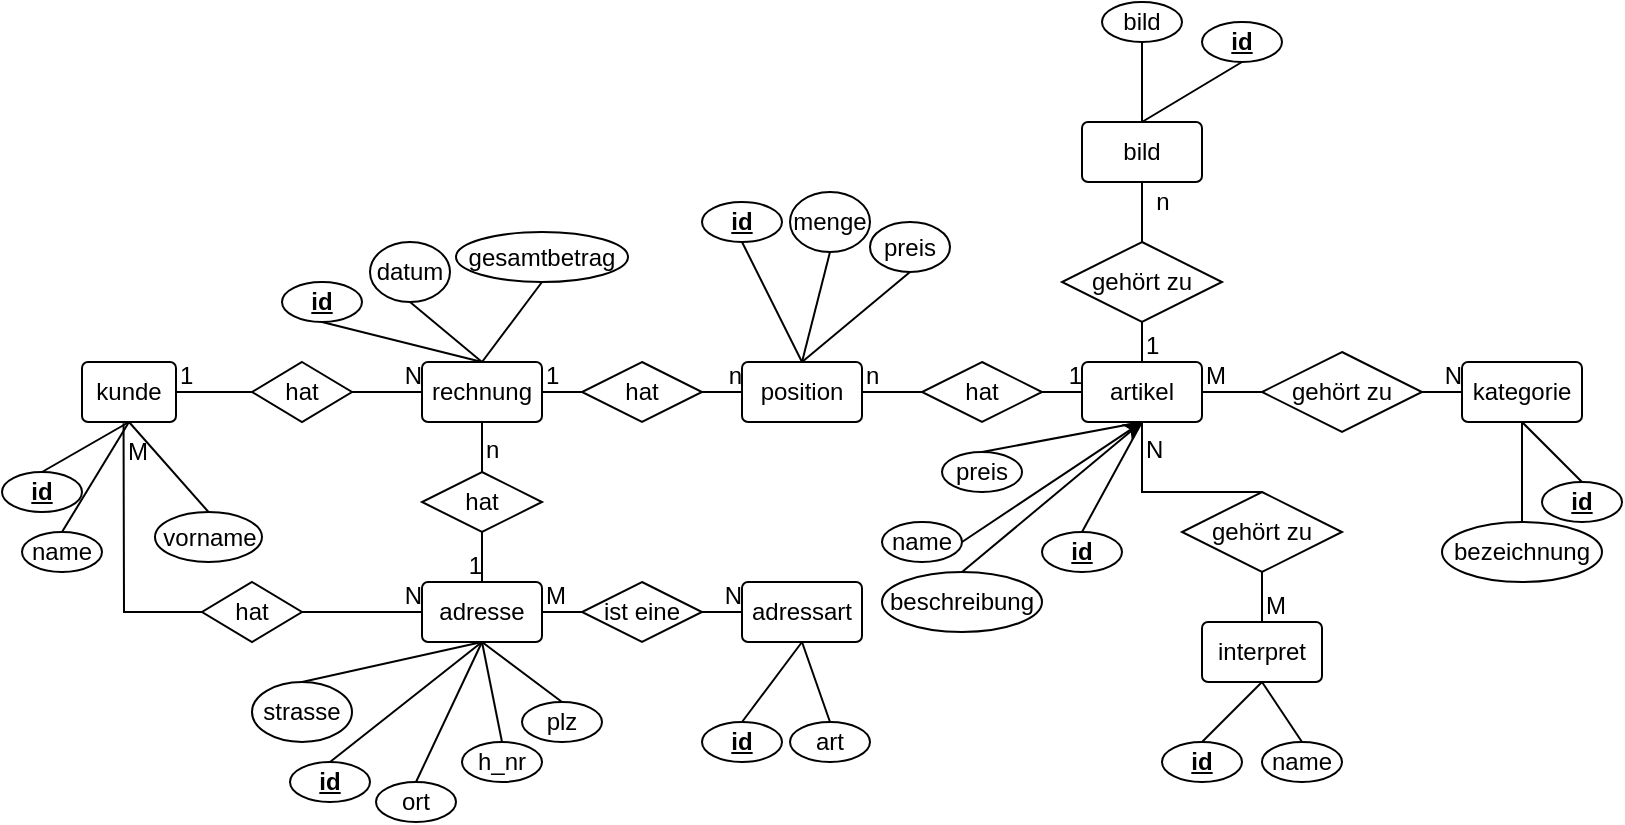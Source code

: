 <mxfile>
    <diagram id="vr4srUJITIzzSfylrd9u" name="Seite-1">
        <mxGraphModel dx="1095" dy="536" grid="1" gridSize="10" guides="1" tooltips="1" connect="1" arrows="1" fold="1" page="1" pageScale="1" pageWidth="827" pageHeight="1169" math="0" shadow="0">
            <root>
                <mxCell id="0"/>
                <mxCell id="1" parent="0"/>
                <mxCell id="MsUYOweUg_s3ruYuK0v1-1" value="artikel" style="rounded=1;arcSize=10;whiteSpace=wrap;html=1;align=center;" parent="1" vertex="1">
                    <mxGeometry x="540" y="290" width="60" height="30" as="geometry"/>
                </mxCell>
                <mxCell id="MsUYOweUg_s3ruYuK0v1-2" value="kategorie" style="rounded=1;arcSize=10;whiteSpace=wrap;html=1;align=center;" parent="1" vertex="1">
                    <mxGeometry x="730" y="290" width="60" height="30" as="geometry"/>
                </mxCell>
                <mxCell id="MsUYOweUg_s3ruYuK0v1-4" value="" style="endArrow=none;html=1;rounded=0;entryX=0.5;entryY=1;entryDx=0;entryDy=0;exitX=0.5;exitY=0;exitDx=0;exitDy=0;" parent="1" source="MsUYOweUg_s3ruYuK0v1-1" target="MsUYOweUg_s3ruYuK0v1-13" edge="1">
                    <mxGeometry relative="1" as="geometry">
                        <mxPoint x="310" y="450" as="sourcePoint"/>
                        <mxPoint x="470" y="450" as="targetPoint"/>
                    </mxGeometry>
                </mxCell>
                <mxCell id="MsUYOweUg_s3ruYuK0v1-5" value="1" style="resizable=0;html=1;align=left;verticalAlign=bottom;" parent="MsUYOweUg_s3ruYuK0v1-4" connectable="0" vertex="1">
                    <mxGeometry x="-1" relative="1" as="geometry"/>
                </mxCell>
                <mxCell id="MsUYOweUg_s3ruYuK0v1-6" value="N" style="resizable=0;html=1;align=right;verticalAlign=bottom;" parent="MsUYOweUg_s3ruYuK0v1-4" connectable="0" vertex="1">
                    <mxGeometry x="1" relative="1" as="geometry"/>
                </mxCell>
                <mxCell id="MsUYOweUg_s3ruYuK0v1-7" value="" style="endArrow=none;html=1;rounded=0;entryX=0;entryY=0.5;entryDx=0;entryDy=0;exitX=1;exitY=0.5;exitDx=0;exitDy=0;startArrow=none;" parent="1" source="MsUYOweUg_s3ruYuK0v1-3" target="MsUYOweUg_s3ruYuK0v1-2" edge="1">
                    <mxGeometry relative="1" as="geometry">
                        <mxPoint x="430" y="309.66" as="sourcePoint"/>
                        <mxPoint x="590" y="309.66" as="targetPoint"/>
                    </mxGeometry>
                </mxCell>
                <mxCell id="MsUYOweUg_s3ruYuK0v1-9" value="N" style="resizable=0;html=1;align=right;verticalAlign=bottom;" parent="MsUYOweUg_s3ruYuK0v1-7" connectable="0" vertex="1">
                    <mxGeometry x="1" relative="1" as="geometry"/>
                </mxCell>
                <mxCell id="MsUYOweUg_s3ruYuK0v1-3" value="gehört zu" style="shape=rhombus;perimeter=rhombusPerimeter;whiteSpace=wrap;html=1;align=center;" parent="1" vertex="1">
                    <mxGeometry x="630" y="285" width="80" height="40" as="geometry"/>
                </mxCell>
                <mxCell id="MsUYOweUg_s3ruYuK0v1-10" value="" style="endArrow=none;html=1;rounded=0;entryX=0;entryY=0.5;entryDx=0;entryDy=0;exitX=1;exitY=0.5;exitDx=0;exitDy=0;" parent="1" source="MsUYOweUg_s3ruYuK0v1-1" target="MsUYOweUg_s3ruYuK0v1-3" edge="1">
                    <mxGeometry relative="1" as="geometry">
                        <mxPoint x="414" y="305" as="sourcePoint"/>
                        <mxPoint x="600" y="305" as="targetPoint"/>
                    </mxGeometry>
                </mxCell>
                <mxCell id="MsUYOweUg_s3ruYuK0v1-11" value="M" style="resizable=0;html=1;align=left;verticalAlign=bottom;" parent="MsUYOweUg_s3ruYuK0v1-10" connectable="0" vertex="1">
                    <mxGeometry x="-1" relative="1" as="geometry"/>
                </mxCell>
                <mxCell id="MsUYOweUg_s3ruYuK0v1-13" value="bild" style="rounded=1;arcSize=10;whiteSpace=wrap;html=1;align=center;" parent="1" vertex="1">
                    <mxGeometry x="540" y="170" width="60" height="30" as="geometry"/>
                </mxCell>
                <mxCell id="MsUYOweUg_s3ruYuK0v1-14" value="gehört zu" style="shape=rhombus;perimeter=rhombusPerimeter;whiteSpace=wrap;html=1;align=center;" parent="1" vertex="1">
                    <mxGeometry x="530" y="230" width="80" height="40" as="geometry"/>
                </mxCell>
                <mxCell id="MsUYOweUg_s3ruYuK0v1-15" value="n" style="text;html=1;align=center;verticalAlign=middle;resizable=0;points=[];autosize=1;strokeColor=none;fillColor=none;" parent="1" vertex="1">
                    <mxGeometry x="570" y="200" width="20" height="20" as="geometry"/>
                </mxCell>
                <mxCell id="MsUYOweUg_s3ruYuK0v1-16" value="&lt;b&gt;&lt;u&gt;id&lt;/u&gt;&lt;/b&gt;" style="ellipse;whiteSpace=wrap;html=1;align=center;" parent="1" vertex="1">
                    <mxGeometry x="600" y="120" width="40" height="20" as="geometry"/>
                </mxCell>
                <mxCell id="MsUYOweUg_s3ruYuK0v1-17" value="" style="endArrow=none;html=1;rounded=0;exitX=0.5;exitY=1;exitDx=0;exitDy=0;entryX=0.5;entryY=0;entryDx=0;entryDy=0;" parent="1" source="MsUYOweUg_s3ruYuK0v1-16" target="MsUYOweUg_s3ruYuK0v1-13" edge="1">
                    <mxGeometry relative="1" as="geometry">
                        <mxPoint x="420" y="270" as="sourcePoint"/>
                        <mxPoint x="580" y="270" as="targetPoint"/>
                    </mxGeometry>
                </mxCell>
                <mxCell id="MsUYOweUg_s3ruYuK0v1-18" value="bild" style="ellipse;whiteSpace=wrap;html=1;align=center;" parent="1" vertex="1">
                    <mxGeometry x="550" y="110" width="40" height="20" as="geometry"/>
                </mxCell>
                <mxCell id="MsUYOweUg_s3ruYuK0v1-19" value="" style="endArrow=none;html=1;rounded=0;exitX=0.5;exitY=1;exitDx=0;exitDy=0;entryX=0.5;entryY=0;entryDx=0;entryDy=0;" parent="1" source="MsUYOweUg_s3ruYuK0v1-18" target="MsUYOweUg_s3ruYuK0v1-13" edge="1">
                    <mxGeometry relative="1" as="geometry">
                        <mxPoint x="350" y="260" as="sourcePoint"/>
                        <mxPoint x="500" y="160" as="targetPoint"/>
                    </mxGeometry>
                </mxCell>
                <mxCell id="MsUYOweUg_s3ruYuK0v1-20" value="&lt;b&gt;&lt;u&gt;id&lt;/u&gt;&lt;/b&gt;" style="ellipse;whiteSpace=wrap;html=1;align=center;" parent="1" vertex="1">
                    <mxGeometry x="520" y="375" width="40" height="20" as="geometry"/>
                </mxCell>
                <mxCell id="MsUYOweUg_s3ruYuK0v1-21" value="" style="endArrow=none;html=1;rounded=0;exitX=0.5;exitY=0;exitDx=0;exitDy=0;" parent="1" source="MsUYOweUg_s3ruYuK0v1-20" edge="1">
                    <mxGeometry relative="1" as="geometry">
                        <mxPoint x="430" y="500" as="sourcePoint"/>
                        <mxPoint x="570" y="320" as="targetPoint"/>
                    </mxGeometry>
                </mxCell>
                <mxCell id="MsUYOweUg_s3ruYuK0v1-22" value="name" style="ellipse;whiteSpace=wrap;html=1;align=center;" parent="1" vertex="1">
                    <mxGeometry x="630" y="480" width="40" height="20" as="geometry"/>
                </mxCell>
                <mxCell id="MsUYOweUg_s3ruYuK0v1-23" value="" style="endArrow=none;html=1;rounded=0;exitX=0.5;exitY=0;exitDx=0;exitDy=0;entryX=0.5;entryY=1;entryDx=0;entryDy=0;" parent="1" source="MsUYOweUg_s3ruYuK0v1-22" target="MsUYOweUg_s3ruYuK0v1-106" edge="1">
                    <mxGeometry relative="1" as="geometry">
                        <mxPoint x="490" y="720" as="sourcePoint"/>
                        <mxPoint x="750" y="480" as="targetPoint"/>
                    </mxGeometry>
                </mxCell>
                <mxCell id="MsUYOweUg_s3ruYuK0v1-24" value="preis" style="ellipse;whiteSpace=wrap;html=1;align=center;" parent="1" vertex="1">
                    <mxGeometry x="470" y="335" width="40" height="20" as="geometry"/>
                </mxCell>
                <mxCell id="MsUYOweUg_s3ruYuK0v1-25" value="" style="endArrow=none;html=1;rounded=0;exitX=0.5;exitY=0;exitDx=0;exitDy=0;entryX=0.5;entryY=1;entryDx=0;entryDy=0;" parent="1" source="MsUYOweUg_s3ruYuK0v1-24" target="MsUYOweUg_s3ruYuK0v1-1" edge="1">
                    <mxGeometry relative="1" as="geometry">
                        <mxPoint x="260" y="560" as="sourcePoint"/>
                        <mxPoint x="520" y="320" as="targetPoint"/>
                    </mxGeometry>
                </mxCell>
                <mxCell id="MsUYOweUg_s3ruYuK0v1-26" value="beschreibung" style="ellipse;whiteSpace=wrap;html=1;align=center;" parent="1" vertex="1">
                    <mxGeometry x="440" y="395" width="80" height="30" as="geometry"/>
                </mxCell>
                <mxCell id="MsUYOweUg_s3ruYuK0v1-27" value="" style="endArrow=none;html=1;rounded=0;exitX=0.5;exitY=0;exitDx=0;exitDy=0;entryX=0.5;entryY=1;entryDx=0;entryDy=0;" parent="1" source="MsUYOweUg_s3ruYuK0v1-26" target="MsUYOweUg_s3ruYuK0v1-1" edge="1">
                    <mxGeometry relative="1" as="geometry">
                        <mxPoint x="330" y="580" as="sourcePoint"/>
                        <mxPoint x="590" y="340" as="targetPoint"/>
                    </mxGeometry>
                </mxCell>
                <mxCell id="MsUYOweUg_s3ruYuK0v1-28" value="&lt;b&gt;&lt;u&gt;id&lt;/u&gt;&lt;/b&gt;" style="ellipse;whiteSpace=wrap;html=1;align=center;" parent="1" vertex="1">
                    <mxGeometry x="770" y="350" width="40" height="20" as="geometry"/>
                </mxCell>
                <mxCell id="MsUYOweUg_s3ruYuK0v1-29" value="" style="endArrow=none;html=1;rounded=0;exitX=0.5;exitY=0;exitDx=0;exitDy=0;entryX=0.5;entryY=1;entryDx=0;entryDy=0;" parent="1" source="MsUYOweUg_s3ruYuK0v1-28" target="MsUYOweUg_s3ruYuK0v1-2" edge="1">
                    <mxGeometry relative="1" as="geometry">
                        <mxPoint x="580" y="550" as="sourcePoint"/>
                        <mxPoint x="720" y="370" as="targetPoint"/>
                    </mxGeometry>
                </mxCell>
                <mxCell id="MsUYOweUg_s3ruYuK0v1-30" value="bezeichnung" style="ellipse;whiteSpace=wrap;html=1;align=center;" parent="1" vertex="1">
                    <mxGeometry x="720" y="370" width="80" height="30" as="geometry"/>
                </mxCell>
                <mxCell id="MsUYOweUg_s3ruYuK0v1-31" value="" style="endArrow=none;html=1;rounded=0;exitX=0.5;exitY=0;exitDx=0;exitDy=0;entryX=0.5;entryY=1;entryDx=0;entryDy=0;" parent="1" source="MsUYOweUg_s3ruYuK0v1-30" target="MsUYOweUg_s3ruYuK0v1-2" edge="1">
                    <mxGeometry relative="1" as="geometry">
                        <mxPoint x="490" y="590" as="sourcePoint"/>
                        <mxPoint x="730" y="330" as="targetPoint"/>
                    </mxGeometry>
                </mxCell>
                <mxCell id="MsUYOweUg_s3ruYuK0v1-32" value="rechnung" style="rounded=1;arcSize=10;whiteSpace=wrap;html=1;align=center;" parent="1" vertex="1">
                    <mxGeometry x="210" y="290" width="60" height="30" as="geometry"/>
                </mxCell>
                <mxCell id="MsUYOweUg_s3ruYuK0v1-33" value="position" style="rounded=1;arcSize=10;whiteSpace=wrap;html=1;align=center;" parent="1" vertex="1">
                    <mxGeometry x="370" y="290" width="60" height="30" as="geometry"/>
                </mxCell>
                <mxCell id="MsUYOweUg_s3ruYuK0v1-34" value="adresse" style="rounded=1;arcSize=10;whiteSpace=wrap;html=1;align=center;" parent="1" vertex="1">
                    <mxGeometry x="210" y="400" width="60" height="30" as="geometry"/>
                </mxCell>
                <mxCell id="MsUYOweUg_s3ruYuK0v1-35" value="adressart" style="rounded=1;arcSize=10;whiteSpace=wrap;html=1;align=center;" parent="1" vertex="1">
                    <mxGeometry x="370" y="400" width="60" height="30" as="geometry"/>
                </mxCell>
                <mxCell id="MsUYOweUg_s3ruYuK0v1-36" value="&lt;b&gt;&lt;u&gt;id&lt;/u&gt;&lt;/b&gt;" style="ellipse;whiteSpace=wrap;html=1;align=center;" parent="1" vertex="1">
                    <mxGeometry x="350" y="210" width="40" height="20" as="geometry"/>
                </mxCell>
                <mxCell id="MsUYOweUg_s3ruYuK0v1-37" value="" style="endArrow=none;html=1;rounded=0;exitX=0.5;exitY=1;exitDx=0;exitDy=0;entryX=0.5;entryY=0;entryDx=0;entryDy=0;" parent="1" source="MsUYOweUg_s3ruYuK0v1-36" target="MsUYOweUg_s3ruYuK0v1-33" edge="1">
                    <mxGeometry relative="1" as="geometry">
                        <mxPoint x="210" y="380" as="sourcePoint"/>
                        <mxPoint x="350" y="200" as="targetPoint"/>
                    </mxGeometry>
                </mxCell>
                <mxCell id="MsUYOweUg_s3ruYuK0v1-38" value="" style="endArrow=none;html=1;rounded=0;exitX=1;exitY=0.5;exitDx=0;exitDy=0;entryX=0;entryY=0.5;entryDx=0;entryDy=0;" parent="1" source="MsUYOweUg_s3ruYuK0v1-33" target="MsUYOweUg_s3ruYuK0v1-1" edge="1">
                    <mxGeometry relative="1" as="geometry">
                        <mxPoint x="420" y="270" as="sourcePoint"/>
                        <mxPoint x="580" y="270" as="targetPoint"/>
                    </mxGeometry>
                </mxCell>
                <mxCell id="MsUYOweUg_s3ruYuK0v1-39" value="n" style="resizable=0;html=1;align=left;verticalAlign=bottom;" parent="MsUYOweUg_s3ruYuK0v1-38" connectable="0" vertex="1">
                    <mxGeometry x="-1" relative="1" as="geometry"/>
                </mxCell>
                <mxCell id="MsUYOweUg_s3ruYuK0v1-40" value="1" style="resizable=0;html=1;align=right;verticalAlign=bottom;" parent="MsUYOweUg_s3ruYuK0v1-38" connectable="0" vertex="1">
                    <mxGeometry x="1" relative="1" as="geometry"/>
                </mxCell>
                <mxCell id="MsUYOweUg_s3ruYuK0v1-41" value="hat" style="shape=rhombus;perimeter=rhombusPerimeter;whiteSpace=wrap;html=1;align=center;" parent="1" vertex="1">
                    <mxGeometry x="460" y="290" width="60" height="30" as="geometry"/>
                </mxCell>
                <mxCell id="MsUYOweUg_s3ruYuK0v1-42" value="menge" style="ellipse;whiteSpace=wrap;html=1;align=center;" parent="1" vertex="1">
                    <mxGeometry x="394" y="205" width="40" height="30" as="geometry"/>
                </mxCell>
                <mxCell id="MsUYOweUg_s3ruYuK0v1-43" value="" style="endArrow=none;html=1;rounded=0;exitX=0.5;exitY=1;exitDx=0;exitDy=0;entryX=0.5;entryY=0;entryDx=0;entryDy=0;" parent="1" source="MsUYOweUg_s3ruYuK0v1-42" target="MsUYOweUg_s3ruYuK0v1-33" edge="1">
                    <mxGeometry relative="1" as="geometry">
                        <mxPoint x="160" y="380" as="sourcePoint"/>
                        <mxPoint x="470" y="140" as="targetPoint"/>
                    </mxGeometry>
                </mxCell>
                <mxCell id="MsUYOweUg_s3ruYuK0v1-44" value="preis" style="ellipse;whiteSpace=wrap;html=1;align=center;" parent="1" vertex="1">
                    <mxGeometry x="434" y="220" width="40" height="25" as="geometry"/>
                </mxCell>
                <mxCell id="MsUYOweUg_s3ruYuK0v1-45" value="" style="endArrow=none;html=1;rounded=0;exitX=0.5;exitY=1;exitDx=0;exitDy=0;entryX=0.5;entryY=0;entryDx=0;entryDy=0;" parent="1" source="MsUYOweUg_s3ruYuK0v1-44" target="MsUYOweUg_s3ruYuK0v1-33" edge="1">
                    <mxGeometry relative="1" as="geometry">
                        <mxPoint x="226" y="380" as="sourcePoint"/>
                        <mxPoint x="466" y="290" as="targetPoint"/>
                    </mxGeometry>
                </mxCell>
                <mxCell id="MsUYOweUg_s3ruYuK0v1-46" value="" style="endArrow=none;html=1;rounded=0;entryX=0;entryY=0.5;entryDx=0;entryDy=0;exitX=1;exitY=0.5;exitDx=0;exitDy=0;" parent="1" source="MsUYOweUg_s3ruYuK0v1-32" edge="1">
                    <mxGeometry relative="1" as="geometry">
                        <mxPoint x="260" y="305" as="sourcePoint"/>
                        <mxPoint x="370" y="305" as="targetPoint"/>
                    </mxGeometry>
                </mxCell>
                <mxCell id="MsUYOweUg_s3ruYuK0v1-47" value="1" style="resizable=0;html=1;align=left;verticalAlign=bottom;" parent="MsUYOweUg_s3ruYuK0v1-46" connectable="0" vertex="1">
                    <mxGeometry x="-1" relative="1" as="geometry"/>
                </mxCell>
                <mxCell id="MsUYOweUg_s3ruYuK0v1-48" value="n" style="resizable=0;html=1;align=right;verticalAlign=bottom;" parent="MsUYOweUg_s3ruYuK0v1-46" connectable="0" vertex="1">
                    <mxGeometry x="1" relative="1" as="geometry"/>
                </mxCell>
                <mxCell id="MsUYOweUg_s3ruYuK0v1-49" value="hat" style="shape=rhombus;perimeter=rhombusPerimeter;whiteSpace=wrap;html=1;align=center;" parent="1" vertex="1">
                    <mxGeometry x="290" y="290" width="60" height="30" as="geometry"/>
                </mxCell>
                <mxCell id="MsUYOweUg_s3ruYuK0v1-51" value="&lt;b&gt;&lt;u&gt;id&lt;/u&gt;&lt;/b&gt;" style="ellipse;whiteSpace=wrap;html=1;align=center;" parent="1" vertex="1">
                    <mxGeometry x="140" y="250" width="40" height="20" as="geometry"/>
                </mxCell>
                <mxCell id="MsUYOweUg_s3ruYuK0v1-52" value="" style="endArrow=none;html=1;rounded=0;exitX=0.5;exitY=1;exitDx=0;exitDy=0;entryX=0.5;entryY=0;entryDx=0;entryDy=0;" parent="1" source="MsUYOweUg_s3ruYuK0v1-51" target="MsUYOweUg_s3ruYuK0v1-32" edge="1">
                    <mxGeometry relative="1" as="geometry">
                        <mxPoint x="40" y="380" as="sourcePoint"/>
                        <mxPoint x="230" y="290" as="targetPoint"/>
                    </mxGeometry>
                </mxCell>
                <mxCell id="MsUYOweUg_s3ruYuK0v1-53" value="datum" style="ellipse;whiteSpace=wrap;html=1;align=center;" parent="1" vertex="1">
                    <mxGeometry x="184" y="230" width="40" height="30" as="geometry"/>
                </mxCell>
                <mxCell id="MsUYOweUg_s3ruYuK0v1-54" value="" style="endArrow=none;html=1;rounded=0;exitX=0.5;exitY=1;exitDx=0;exitDy=0;entryX=0.5;entryY=0;entryDx=0;entryDy=0;" parent="1" source="MsUYOweUg_s3ruYuK0v1-53" target="MsUYOweUg_s3ruYuK0v1-32" edge="1">
                    <mxGeometry relative="1" as="geometry">
                        <mxPoint x="6" y="395" as="sourcePoint"/>
                        <mxPoint x="246" y="305" as="targetPoint"/>
                    </mxGeometry>
                </mxCell>
                <mxCell id="MsUYOweUg_s3ruYuK0v1-55" value="gesamtbetrag" style="ellipse;whiteSpace=wrap;html=1;align=center;" parent="1" vertex="1">
                    <mxGeometry x="227" y="225" width="86" height="25" as="geometry"/>
                </mxCell>
                <mxCell id="MsUYOweUg_s3ruYuK0v1-56" value="" style="endArrow=none;html=1;rounded=0;exitX=0.5;exitY=1;exitDx=0;exitDy=0;entryX=0.5;entryY=0;entryDx=0;entryDy=0;" parent="1" source="MsUYOweUg_s3ruYuK0v1-55" target="MsUYOweUg_s3ruYuK0v1-32" edge="1">
                    <mxGeometry relative="1" as="geometry">
                        <mxPoint x="66" y="375" as="sourcePoint"/>
                        <mxPoint x="240" y="285" as="targetPoint"/>
                    </mxGeometry>
                </mxCell>
                <mxCell id="MsUYOweUg_s3ruYuK0v1-58" value="" style="endArrow=none;html=1;rounded=0;exitX=0.5;exitY=1;exitDx=0;exitDy=0;entryX=0.5;entryY=0;entryDx=0;entryDy=0;startArrow=none;" parent="1" source="MsUYOweUg_s3ruYuK0v1-57" target="MsUYOweUg_s3ruYuK0v1-34" edge="1">
                    <mxGeometry relative="1" as="geometry">
                        <mxPoint x="420" y="270" as="sourcePoint"/>
                        <mxPoint x="580" y="270" as="targetPoint"/>
                    </mxGeometry>
                </mxCell>
                <mxCell id="MsUYOweUg_s3ruYuK0v1-60" value="1" style="resizable=0;html=1;align=right;verticalAlign=bottom;" parent="MsUYOweUg_s3ruYuK0v1-58" connectable="0" vertex="1">
                    <mxGeometry x="1" relative="1" as="geometry"/>
                </mxCell>
                <mxCell id="MsUYOweUg_s3ruYuK0v1-57" value="hat" style="shape=rhombus;perimeter=rhombusPerimeter;whiteSpace=wrap;html=1;align=center;" parent="1" vertex="1">
                    <mxGeometry x="210" y="345" width="60" height="30" as="geometry"/>
                </mxCell>
                <mxCell id="MsUYOweUg_s3ruYuK0v1-61" value="" style="endArrow=none;html=1;rounded=0;exitX=0.5;exitY=1;exitDx=0;exitDy=0;entryX=0.5;entryY=0;entryDx=0;entryDy=0;" parent="1" source="MsUYOweUg_s3ruYuK0v1-32" target="MsUYOweUg_s3ruYuK0v1-57" edge="1">
                    <mxGeometry relative="1" as="geometry">
                        <mxPoint x="240" y="320" as="sourcePoint"/>
                        <mxPoint x="240" y="400" as="targetPoint"/>
                    </mxGeometry>
                </mxCell>
                <mxCell id="MsUYOweUg_s3ruYuK0v1-62" value="n" style="resizable=0;html=1;align=left;verticalAlign=top;" parent="MsUYOweUg_s3ruYuK0v1-61" connectable="0" vertex="1">
                    <mxGeometry x="-1" relative="1" as="geometry"/>
                </mxCell>
                <mxCell id="MsUYOweUg_s3ruYuK0v1-64" value="strasse" style="ellipse;whiteSpace=wrap;html=1;align=center;" parent="1" vertex="1">
                    <mxGeometry x="125" y="450" width="50" height="30" as="geometry"/>
                </mxCell>
                <mxCell id="MsUYOweUg_s3ruYuK0v1-65" value="&lt;b&gt;&lt;u&gt;id&lt;/u&gt;&lt;/b&gt;" style="ellipse;whiteSpace=wrap;html=1;align=center;" parent="1" vertex="1">
                    <mxGeometry x="350" y="470" width="40" height="20" as="geometry"/>
                </mxCell>
                <mxCell id="MsUYOweUg_s3ruYuK0v1-66" value="" style="endArrow=none;html=1;rounded=0;exitX=0.5;exitY=0;exitDx=0;exitDy=0;entryX=0.5;entryY=1;entryDx=0;entryDy=0;" parent="1" source="MsUYOweUg_s3ruYuK0v1-65" target="MsUYOweUg_s3ruYuK0v1-35" edge="1">
                    <mxGeometry relative="1" as="geometry">
                        <mxPoint x="270" y="600" as="sourcePoint"/>
                        <mxPoint x="470" y="510" as="targetPoint"/>
                    </mxGeometry>
                </mxCell>
                <mxCell id="MsUYOweUg_s3ruYuK0v1-67" value="&lt;b&gt;&lt;u&gt;id&lt;/u&gt;&lt;/b&gt;" style="ellipse;whiteSpace=wrap;html=1;align=center;" parent="1" vertex="1">
                    <mxGeometry x="144" y="490" width="40" height="20" as="geometry"/>
                </mxCell>
                <mxCell id="MsUYOweUg_s3ruYuK0v1-68" value="" style="endArrow=none;html=1;rounded=0;exitX=0.5;exitY=0;exitDx=0;exitDy=0;entryX=0.5;entryY=1;entryDx=0;entryDy=0;" parent="1" source="MsUYOweUg_s3ruYuK0v1-67" target="MsUYOweUg_s3ruYuK0v1-34" edge="1">
                    <mxGeometry relative="1" as="geometry">
                        <mxPoint x="110" y="675" as="sourcePoint"/>
                        <mxPoint x="310" y="585" as="targetPoint"/>
                    </mxGeometry>
                </mxCell>
                <mxCell id="MsUYOweUg_s3ruYuK0v1-69" value="" style="endArrow=none;html=1;rounded=0;exitX=0.5;exitY=0;exitDx=0;exitDy=0;entryX=0.5;entryY=1;entryDx=0;entryDy=0;" parent="1" source="MsUYOweUg_s3ruYuK0v1-64" target="MsUYOweUg_s3ruYuK0v1-34" edge="1">
                    <mxGeometry relative="1" as="geometry">
                        <mxPoint x="260" y="545" as="sourcePoint"/>
                        <mxPoint x="250" y="440" as="targetPoint"/>
                    </mxGeometry>
                </mxCell>
                <mxCell id="MsUYOweUg_s3ruYuK0v1-70" value="h_nr" style="ellipse;whiteSpace=wrap;html=1;align=center;" parent="1" vertex="1">
                    <mxGeometry x="230" y="480" width="40" height="20" as="geometry"/>
                </mxCell>
                <mxCell id="MsUYOweUg_s3ruYuK0v1-71" value="" style="endArrow=none;html=1;rounded=0;exitX=0.5;exitY=0;exitDx=0;exitDy=0;entryX=0.5;entryY=1;entryDx=0;entryDy=0;" parent="1" source="MsUYOweUg_s3ruYuK0v1-70" target="MsUYOweUg_s3ruYuK0v1-34" edge="1">
                    <mxGeometry relative="1" as="geometry">
                        <mxPoint x="340" y="555" as="sourcePoint"/>
                        <mxPoint x="320" y="440" as="targetPoint"/>
                    </mxGeometry>
                </mxCell>
                <mxCell id="MsUYOweUg_s3ruYuK0v1-72" value="plz" style="ellipse;whiteSpace=wrap;html=1;align=center;" parent="1" vertex="1">
                    <mxGeometry x="260" y="460" width="40" height="20" as="geometry"/>
                </mxCell>
                <mxCell id="MsUYOweUg_s3ruYuK0v1-73" value="" style="endArrow=none;html=1;rounded=0;exitX=0.5;exitY=0;exitDx=0;exitDy=0;entryX=0.5;entryY=1;entryDx=0;entryDy=0;" parent="1" source="MsUYOweUg_s3ruYuK0v1-72" target="MsUYOweUg_s3ruYuK0v1-34" edge="1">
                    <mxGeometry relative="1" as="geometry">
                        <mxPoint x="390" y="545" as="sourcePoint"/>
                        <mxPoint x="290" y="420" as="targetPoint"/>
                    </mxGeometry>
                </mxCell>
                <mxCell id="MsUYOweUg_s3ruYuK0v1-74" value="ort" style="ellipse;whiteSpace=wrap;html=1;align=center;" parent="1" vertex="1">
                    <mxGeometry x="187" y="500" width="40" height="20" as="geometry"/>
                </mxCell>
                <mxCell id="MsUYOweUg_s3ruYuK0v1-75" value="" style="endArrow=none;html=1;rounded=0;exitX=0.5;exitY=0;exitDx=0;exitDy=0;entryX=0.5;entryY=1;entryDx=0;entryDy=0;" parent="1" source="MsUYOweUg_s3ruYuK0v1-74" target="MsUYOweUg_s3ruYuK0v1-34" edge="1">
                    <mxGeometry relative="1" as="geometry">
                        <mxPoint x="364" y="595" as="sourcePoint"/>
                        <mxPoint x="264" y="470" as="targetPoint"/>
                    </mxGeometry>
                </mxCell>
                <mxCell id="MsUYOweUg_s3ruYuK0v1-77" value="art" style="ellipse;whiteSpace=wrap;html=1;align=center;" parent="1" vertex="1">
                    <mxGeometry x="394" y="470" width="40" height="20" as="geometry"/>
                </mxCell>
                <mxCell id="MsUYOweUg_s3ruYuK0v1-78" value="" style="endArrow=none;html=1;rounded=0;exitX=0.5;exitY=0;exitDx=0;exitDy=0;entryX=0.5;entryY=1;entryDx=0;entryDy=0;" parent="1" source="MsUYOweUg_s3ruYuK0v1-77" target="MsUYOweUg_s3ruYuK0v1-35" edge="1">
                    <mxGeometry relative="1" as="geometry">
                        <mxPoint x="574" y="575" as="sourcePoint"/>
                        <mxPoint x="424" y="460" as="targetPoint"/>
                    </mxGeometry>
                </mxCell>
                <mxCell id="MsUYOweUg_s3ruYuK0v1-79" value="" style="endArrow=none;html=1;rounded=0;exitX=1;exitY=0.5;exitDx=0;exitDy=0;startArrow=none;" parent="1" source="MsUYOweUg_s3ruYuK0v1-76" edge="1">
                    <mxGeometry relative="1" as="geometry">
                        <mxPoint x="224" y="414.76" as="sourcePoint"/>
                        <mxPoint x="370" y="415" as="targetPoint"/>
                    </mxGeometry>
                </mxCell>
                <mxCell id="MsUYOweUg_s3ruYuK0v1-81" value="N" style="resizable=0;html=1;align=right;verticalAlign=bottom;" parent="MsUYOweUg_s3ruYuK0v1-79" connectable="0" vertex="1">
                    <mxGeometry x="1" relative="1" as="geometry"/>
                </mxCell>
                <mxCell id="MsUYOweUg_s3ruYuK0v1-76" value="ist eine" style="shape=rhombus;perimeter=rhombusPerimeter;whiteSpace=wrap;html=1;align=center;" parent="1" vertex="1">
                    <mxGeometry x="290" y="400" width="60" height="30" as="geometry"/>
                </mxCell>
                <mxCell id="MsUYOweUg_s3ruYuK0v1-82" value="" style="endArrow=none;html=1;rounded=0;exitX=1;exitY=0.5;exitDx=0;exitDy=0;" parent="1" source="MsUYOweUg_s3ruYuK0v1-34" target="MsUYOweUg_s3ruYuK0v1-76" edge="1">
                    <mxGeometry relative="1" as="geometry">
                        <mxPoint x="270" y="415" as="sourcePoint"/>
                        <mxPoint x="370" y="415" as="targetPoint"/>
                    </mxGeometry>
                </mxCell>
                <mxCell id="MsUYOweUg_s3ruYuK0v1-83" value="M" style="resizable=0;html=1;align=left;verticalAlign=bottom;" parent="MsUYOweUg_s3ruYuK0v1-82" connectable="0" vertex="1">
                    <mxGeometry x="-1" relative="1" as="geometry"/>
                </mxCell>
                <mxCell id="MsUYOweUg_s3ruYuK0v1-85" value="kunde" style="rounded=1;arcSize=10;whiteSpace=wrap;html=1;align=center;" parent="1" vertex="1">
                    <mxGeometry x="40" y="290" width="47" height="30" as="geometry"/>
                </mxCell>
                <mxCell id="MsUYOweUg_s3ruYuK0v1-86" value="&lt;b&gt;&lt;u&gt;id&lt;/u&gt;&lt;/b&gt;" style="ellipse;whiteSpace=wrap;html=1;align=center;" parent="1" vertex="1">
                    <mxGeometry y="345" width="40" height="20" as="geometry"/>
                </mxCell>
                <mxCell id="MsUYOweUg_s3ruYuK0v1-87" value="" style="endArrow=none;html=1;rounded=0;exitX=0.5;exitY=0;exitDx=0;exitDy=0;entryX=0.5;entryY=1;entryDx=0;entryDy=0;" parent="1" source="MsUYOweUg_s3ruYuK0v1-86" target="MsUYOweUg_s3ruYuK0v1-85" edge="1">
                    <mxGeometry relative="1" as="geometry">
                        <mxPoint x="50" y="415" as="sourcePoint"/>
                        <mxPoint x="50" y="370" as="targetPoint"/>
                    </mxGeometry>
                </mxCell>
                <mxCell id="MsUYOweUg_s3ruYuK0v1-88" value="name" style="ellipse;whiteSpace=wrap;html=1;align=center;" parent="1" vertex="1">
                    <mxGeometry x="10" y="375" width="40" height="20" as="geometry"/>
                </mxCell>
                <mxCell id="MsUYOweUg_s3ruYuK0v1-89" value="" style="endArrow=none;html=1;rounded=0;exitX=0.5;exitY=0;exitDx=0;exitDy=0;entryX=0.5;entryY=1;entryDx=0;entryDy=0;" parent="1" source="MsUYOweUg_s3ruYuK0v1-88" target="MsUYOweUg_s3ruYuK0v1-85" edge="1">
                    <mxGeometry relative="1" as="geometry">
                        <mxPoint x="100" y="415" as="sourcePoint"/>
                        <mxPoint x="80" y="340" as="targetPoint"/>
                    </mxGeometry>
                </mxCell>
                <mxCell id="MsUYOweUg_s3ruYuK0v1-92" value="" style="endArrow=none;html=1;rounded=0;exitX=1;exitY=0.5;exitDx=0;exitDy=0;entryX=0;entryY=0.5;entryDx=0;entryDy=0;startArrow=none;" parent="1" source="MsUYOweUg_s3ruYuK0v1-90" target="MsUYOweUg_s3ruYuK0v1-32" edge="1">
                    <mxGeometry relative="1" as="geometry">
                        <mxPoint x="200" y="410" as="sourcePoint"/>
                        <mxPoint x="360" y="410" as="targetPoint"/>
                    </mxGeometry>
                </mxCell>
                <mxCell id="MsUYOweUg_s3ruYuK0v1-94" value="N" style="resizable=0;html=1;align=right;verticalAlign=bottom;" parent="MsUYOweUg_s3ruYuK0v1-92" connectable="0" vertex="1">
                    <mxGeometry x="1" relative="1" as="geometry"/>
                </mxCell>
                <mxCell id="MsUYOweUg_s3ruYuK0v1-90" value="hat" style="shape=rhombus;perimeter=rhombusPerimeter;whiteSpace=wrap;html=1;align=center;" parent="1" vertex="1">
                    <mxGeometry x="125" y="290" width="50" height="30" as="geometry"/>
                </mxCell>
                <mxCell id="MsUYOweUg_s3ruYuK0v1-95" value="" style="endArrow=none;html=1;rounded=0;exitX=1;exitY=0.5;exitDx=0;exitDy=0;entryX=0;entryY=0.5;entryDx=0;entryDy=0;" parent="1" source="MsUYOweUg_s3ruYuK0v1-85" target="MsUYOweUg_s3ruYuK0v1-90" edge="1">
                    <mxGeometry relative="1" as="geometry">
                        <mxPoint x="87" y="305" as="sourcePoint"/>
                        <mxPoint x="210" y="305" as="targetPoint"/>
                    </mxGeometry>
                </mxCell>
                <mxCell id="MsUYOweUg_s3ruYuK0v1-96" value="1" style="resizable=0;html=1;align=left;verticalAlign=bottom;" parent="MsUYOweUg_s3ruYuK0v1-95" connectable="0" vertex="1">
                    <mxGeometry x="-1" relative="1" as="geometry"/>
                </mxCell>
                <mxCell id="MsUYOweUg_s3ruYuK0v1-98" value="" style="endArrow=none;html=1;rounded=0;exitX=1;exitY=0.5;exitDx=0;exitDy=0;entryX=0;entryY=0.5;entryDx=0;entryDy=0;startArrow=none;" parent="1" source="MsUYOweUg_s3ruYuK0v1-91" target="MsUYOweUg_s3ruYuK0v1-34" edge="1">
                    <mxGeometry relative="1" as="geometry">
                        <mxPoint x="200" y="410" as="sourcePoint"/>
                        <mxPoint x="360" y="410" as="targetPoint"/>
                    </mxGeometry>
                </mxCell>
                <mxCell id="MsUYOweUg_s3ruYuK0v1-100" value="N" style="resizable=0;html=1;align=right;verticalAlign=bottom;" parent="MsUYOweUg_s3ruYuK0v1-98" connectable="0" vertex="1">
                    <mxGeometry x="1" relative="1" as="geometry"/>
                </mxCell>
                <mxCell id="MsUYOweUg_s3ruYuK0v1-91" value="hat" style="shape=rhombus;perimeter=rhombusPerimeter;whiteSpace=wrap;html=1;align=center;" parent="1" vertex="1">
                    <mxGeometry x="100" y="400" width="50" height="30" as="geometry"/>
                </mxCell>
                <mxCell id="MsUYOweUg_s3ruYuK0v1-101" value="" style="endArrow=none;html=1;rounded=0;exitX=0.442;exitY=1.021;exitDx=0;exitDy=0;exitPerimeter=0;entryX=0;entryY=0.5;entryDx=0;entryDy=0;" parent="1" source="MsUYOweUg_s3ruYuK0v1-85" target="MsUYOweUg_s3ruYuK0v1-91" edge="1">
                    <mxGeometry relative="1" as="geometry">
                        <mxPoint x="60.774" y="320.63" as="sourcePoint"/>
                        <mxPoint x="210" y="415" as="targetPoint"/>
                        <Array as="points">
                            <mxPoint x="61" y="415"/>
                        </Array>
                    </mxGeometry>
                </mxCell>
                <mxCell id="MsUYOweUg_s3ruYuK0v1-102" value="M" style="resizable=0;html=1;align=left;verticalAlign=top;" parent="MsUYOweUg_s3ruYuK0v1-101" connectable="0" vertex="1">
                    <mxGeometry x="-1" relative="1" as="geometry"/>
                </mxCell>
                <mxCell id="MsUYOweUg_s3ruYuK0v1-104" value="vorname" style="ellipse;whiteSpace=wrap;html=1;align=center;" parent="1" vertex="1">
                    <mxGeometry x="76.5" y="365" width="53.5" height="25" as="geometry"/>
                </mxCell>
                <mxCell id="MsUYOweUg_s3ruYuK0v1-105" value="" style="endArrow=none;html=1;rounded=0;exitX=0.5;exitY=0;exitDx=0;exitDy=0;entryX=0.5;entryY=1;entryDx=0;entryDy=0;" parent="1" source="MsUYOweUg_s3ruYuK0v1-104" target="MsUYOweUg_s3ruYuK0v1-85" edge="1">
                    <mxGeometry relative="1" as="geometry">
                        <mxPoint x="166.5" y="405" as="sourcePoint"/>
                        <mxPoint x="130" y="310" as="targetPoint"/>
                    </mxGeometry>
                </mxCell>
                <mxCell id="MsUYOweUg_s3ruYuK0v1-106" value="interpret" style="rounded=1;arcSize=10;whiteSpace=wrap;html=1;align=center;" parent="1" vertex="1">
                    <mxGeometry x="600" y="420" width="60" height="30" as="geometry"/>
                </mxCell>
                <mxCell id="MsUYOweUg_s3ruYuK0v1-107" value="&lt;b&gt;&lt;u&gt;id&lt;/u&gt;&lt;/b&gt;" style="ellipse;whiteSpace=wrap;html=1;align=center;" parent="1" vertex="1">
                    <mxGeometry x="580" y="480" width="40" height="20" as="geometry"/>
                </mxCell>
                <mxCell id="MsUYOweUg_s3ruYuK0v1-108" value="" style="endArrow=none;html=1;rounded=0;exitX=0.5;exitY=0;exitDx=0;exitDy=0;entryX=0.5;entryY=1;entryDx=0;entryDy=0;" parent="1" source="MsUYOweUg_s3ruYuK0v1-107" target="MsUYOweUg_s3ruYuK0v1-106" edge="1">
                    <mxGeometry relative="1" as="geometry">
                        <mxPoint x="530" y="630" as="sourcePoint"/>
                        <mxPoint x="670" y="450" as="targetPoint"/>
                    </mxGeometry>
                </mxCell>
                <mxCell id="MsUYOweUg_s3ruYuK0v1-110" value="" style="endArrow=none;html=1;rounded=0;exitX=0.5;exitY=0;exitDx=0;exitDy=0;startArrow=none;" parent="1" source="MsUYOweUg_s3ruYuK0v1-109" edge="1">
                    <mxGeometry relative="1" as="geometry">
                        <mxPoint x="290" y="360" as="sourcePoint"/>
                        <mxPoint x="570" y="320" as="targetPoint"/>
                        <Array as="points">
                            <mxPoint x="570" y="355"/>
                        </Array>
                    </mxGeometry>
                </mxCell>
                <mxCell id="MsUYOweUg_s3ruYuK0v1-112" value="N" style="resizable=0;html=1;align=left;verticalAlign=top;" parent="MsUYOweUg_s3ruYuK0v1-110" connectable="0" vertex="1">
                    <mxGeometry x="1" relative="1" as="geometry"/>
                </mxCell>
                <mxCell id="MsUYOweUg_s3ruYuK0v1-109" value="gehört zu" style="shape=rhombus;perimeter=rhombusPerimeter;whiteSpace=wrap;html=1;align=center;" parent="1" vertex="1">
                    <mxGeometry x="590" y="355" width="80" height="40" as="geometry"/>
                </mxCell>
                <mxCell id="MsUYOweUg_s3ruYuK0v1-113" value="" style="endArrow=none;html=1;rounded=0;exitX=0.5;exitY=0;exitDx=0;exitDy=0;" parent="1" source="MsUYOweUg_s3ruYuK0v1-106" target="MsUYOweUg_s3ruYuK0v1-109" edge="1">
                    <mxGeometry relative="1" as="geometry">
                        <mxPoint x="630" y="420" as="sourcePoint"/>
                        <mxPoint x="570" y="320" as="targetPoint"/>
                    </mxGeometry>
                </mxCell>
                <mxCell id="MsUYOweUg_s3ruYuK0v1-114" value="M" style="resizable=0;html=1;align=left;verticalAlign=bottom;" parent="MsUYOweUg_s3ruYuK0v1-113" connectable="0" vertex="1">
                    <mxGeometry x="-1" relative="1" as="geometry"/>
                </mxCell>
                <mxCell id="3" style="edgeStyle=none;html=1;exitX=1;exitY=0.5;exitDx=0;exitDy=0;" edge="1" parent="1" source="2">
                    <mxGeometry relative="1" as="geometry">
                        <mxPoint x="570" y="320" as="targetPoint"/>
                    </mxGeometry>
                </mxCell>
                <mxCell id="2" value="name" style="ellipse;whiteSpace=wrap;html=1;align=center;" vertex="1" parent="1">
                    <mxGeometry x="440" y="370" width="40" height="20" as="geometry"/>
                </mxCell>
            </root>
        </mxGraphModel>
    </diagram>
</mxfile>